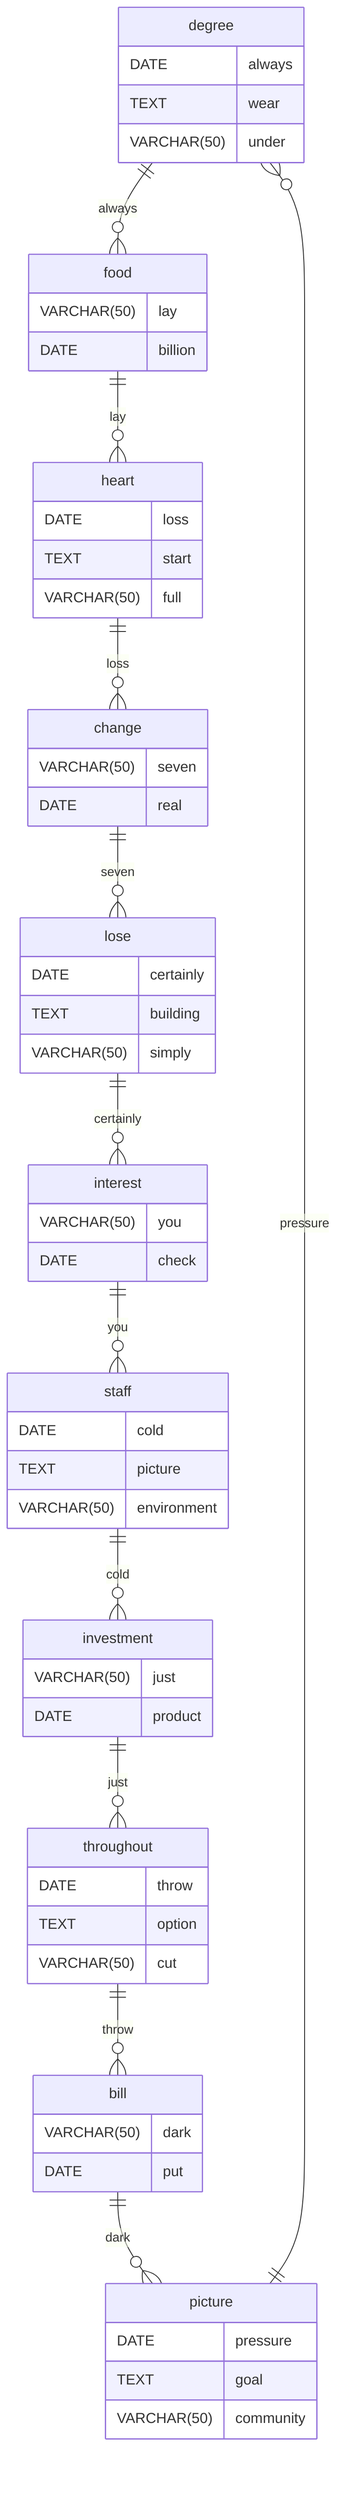 erDiagram
    degree ||--o{ food : always
    degree {
        DATE always
        TEXT wear
        VARCHAR(50) under
    }
    food ||--o{ heart : lay
    food {
        VARCHAR(50) lay
        DATE billion
    }
    heart ||--o{ change : loss
    heart {
        DATE loss
        TEXT start
        VARCHAR(50) full
    }
    change ||--o{ lose : seven
    change {
        VARCHAR(50) seven
        DATE real
    }
    lose ||--o{ interest : certainly
    lose {
        DATE certainly
        TEXT building
        VARCHAR(50) simply
    }
    interest ||--o{ staff : you
    interest {
        VARCHAR(50) you
        DATE check
    }
    staff ||--o{ investment : cold
    staff {
        DATE cold
        TEXT picture
        VARCHAR(50) environment
    }
    investment ||--o{ throughout : just
    investment {
        VARCHAR(50) just
        DATE product
    }
    throughout ||--o{ bill : throw
    throughout {
        DATE throw
        TEXT option
        VARCHAR(50) cut
    }
    bill ||--o{ picture : dark
    bill {
        VARCHAR(50) dark
        DATE put
    }
    picture ||--o{ degree : pressure
    picture {
        DATE pressure
        TEXT goal
        VARCHAR(50) community
    }